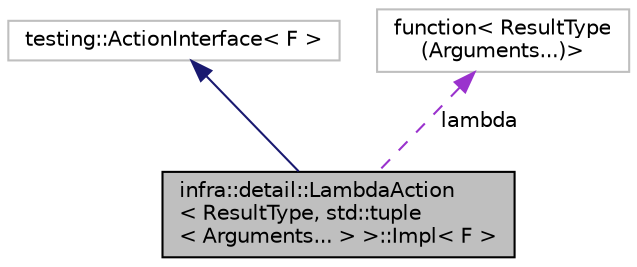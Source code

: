 digraph "infra::detail::LambdaAction&lt; ResultType, std::tuple&lt; Arguments... &gt; &gt;::Impl&lt; F &gt;"
{
 // INTERACTIVE_SVG=YES
  edge [fontname="Helvetica",fontsize="10",labelfontname="Helvetica",labelfontsize="10"];
  node [fontname="Helvetica",fontsize="10",shape=record];
  Node2 [label="infra::detail::LambdaAction\l\< ResultType, std::tuple\l\< Arguments... \> \>::Impl\< F \>",height=0.2,width=0.4,color="black", fillcolor="grey75", style="filled", fontcolor="black"];
  Node3 -> Node2 [dir="back",color="midnightblue",fontsize="10",style="solid",fontname="Helvetica"];
  Node3 [label="testing::ActionInterface\< F \>",height=0.2,width=0.4,color="grey75", fillcolor="white", style="filled"];
  Node4 -> Node2 [dir="back",color="darkorchid3",fontsize="10",style="dashed",label=" lambda" ,fontname="Helvetica"];
  Node4 [label="function\< ResultType\l(Arguments...)\>",height=0.2,width=0.4,color="grey75", fillcolor="white", style="filled"];
}
